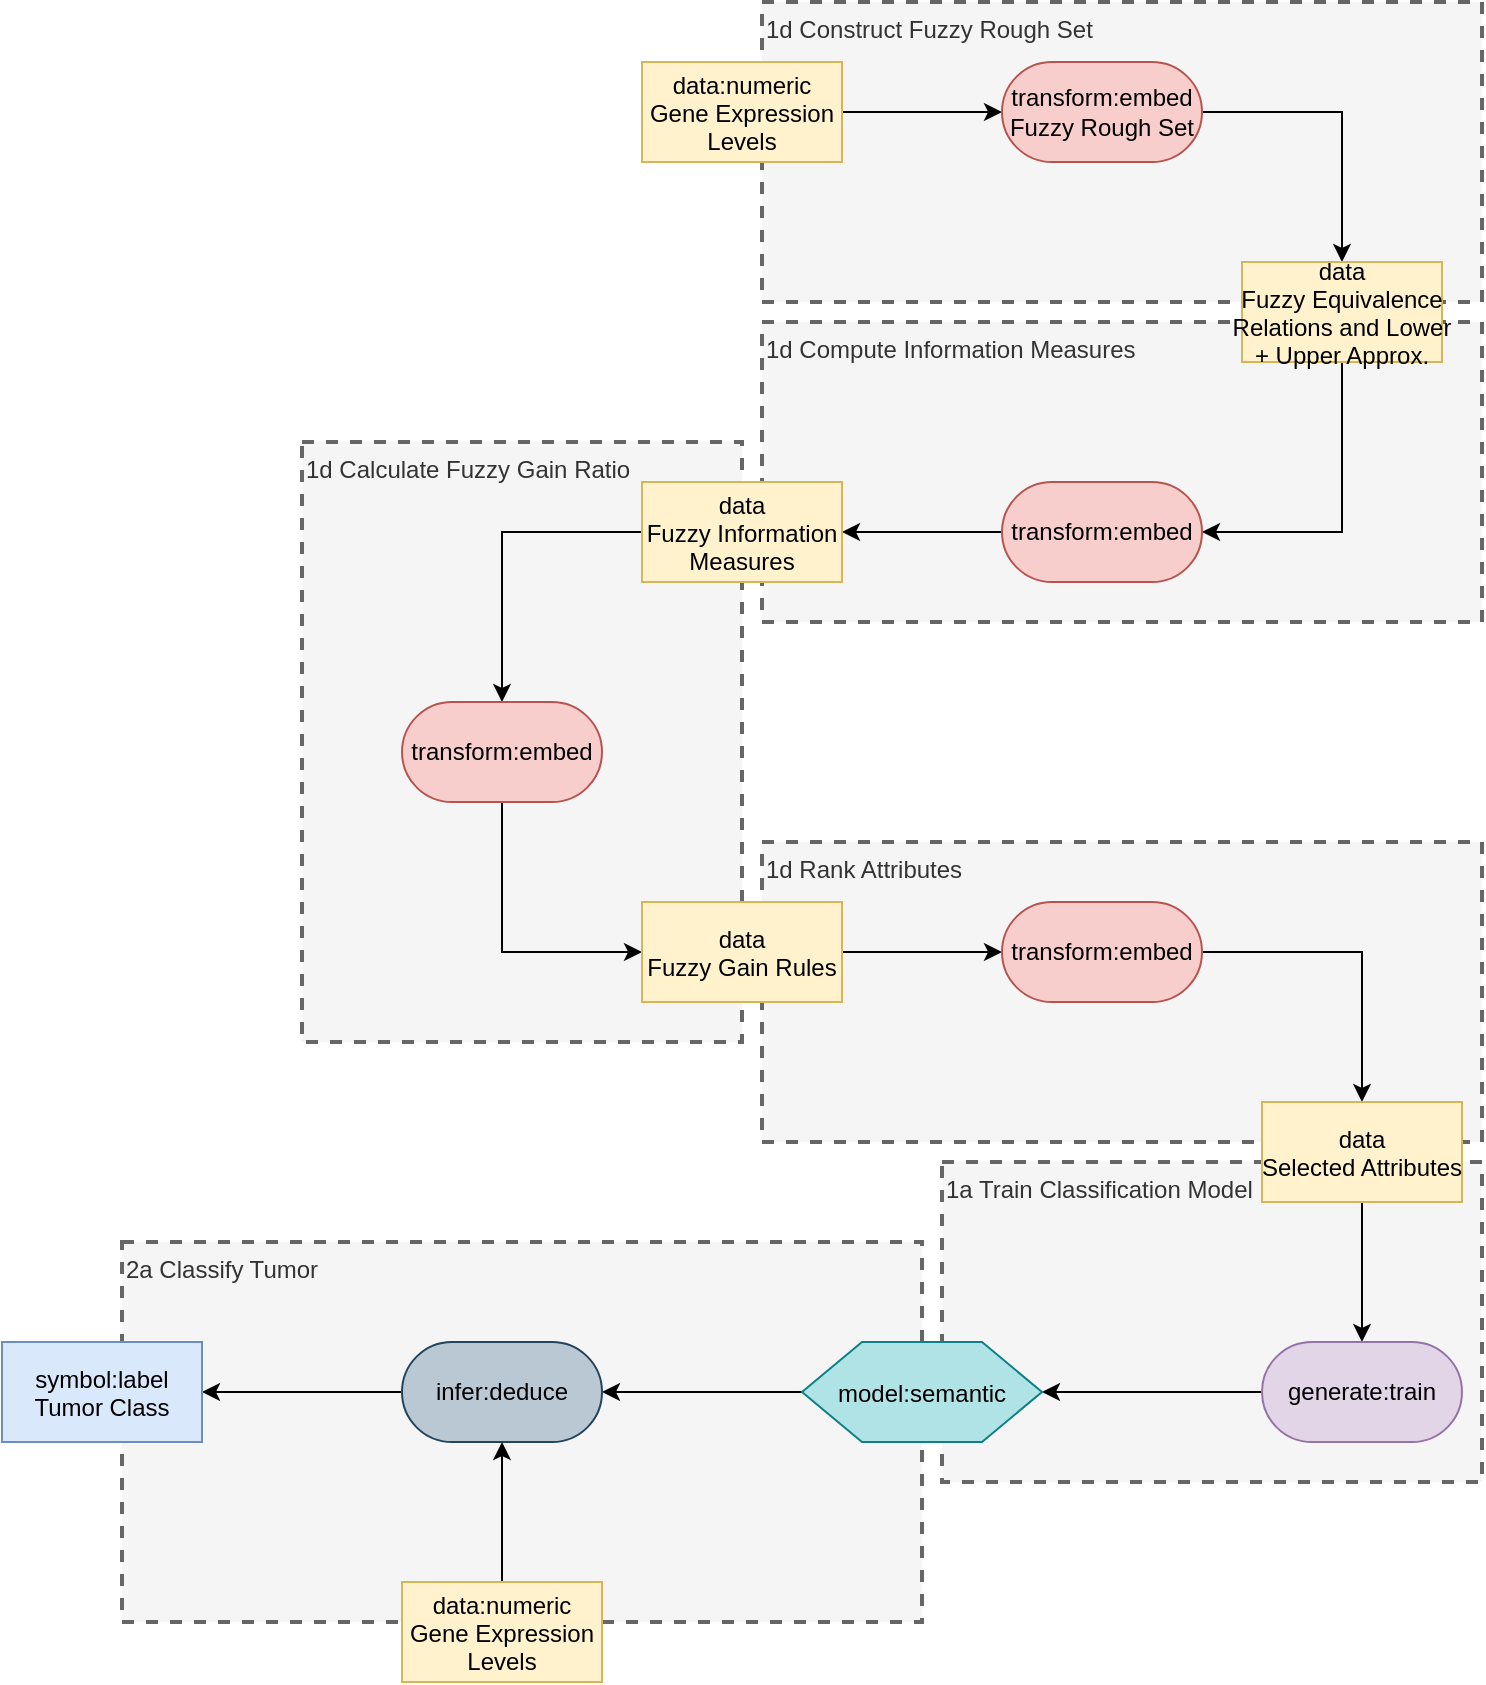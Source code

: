 <mxfile version="26.2.14">
  <diagram name="Page-1" id="HvZWRHoF5eh90NApOiEg">
    <mxGraphModel dx="1426" dy="871" grid="1" gridSize="10" guides="1" tooltips="1" connect="1" arrows="1" fold="1" page="1" pageScale="1" pageWidth="3300" pageHeight="4681" math="0" shadow="0">
      <root>
        <mxCell id="0" />
        <mxCell id="1" parent="0" />
        <mxCell id="gfQh-tQ6CZB3DAtU63jK-34" value="2a Classify Tumor" style="text;html=1;align=left;verticalAlign=top;whiteSpace=wrap;rounded=0;dashed=1;fillColor=#f5f5f5;fontColor=#333333;strokeColor=#666666;strokeWidth=2;" name="text" vertex="1" parent="1">
          <mxGeometry x="400" y="1020" width="400" height="190" as="geometry" />
        </mxCell>
        <mxCell id="gfQh-tQ6CZB3DAtU63jK-33" value="1a Train Classification Model" style="text;html=1;align=left;verticalAlign=top;whiteSpace=wrap;rounded=0;dashed=1;fillColor=#f5f5f5;fontColor=#333333;strokeColor=#666666;strokeWidth=2;" name="text" vertex="1" parent="1">
          <mxGeometry x="810" y="980" width="270" height="160" as="geometry" />
        </mxCell>
        <mxCell id="gfQh-tQ6CZB3DAtU63jK-32" value="1d Rank Attributes" style="text;html=1;align=left;verticalAlign=top;whiteSpace=wrap;rounded=0;dashed=1;fillColor=#f5f5f5;fontColor=#333333;strokeColor=#666666;strokeWidth=2;" name="text" vertex="1" parent="1">
          <mxGeometry x="720" y="820" width="360" height="150" as="geometry" />
        </mxCell>
        <mxCell id="gfQh-tQ6CZB3DAtU63jK-31" value="1d Calculate Fuzzy Gain Ratio" style="text;html=1;align=left;verticalAlign=top;whiteSpace=wrap;rounded=0;dashed=1;fillColor=#f5f5f5;fontColor=#333333;strokeColor=#666666;strokeWidth=2;" name="text" vertex="1" parent="1">
          <mxGeometry x="490" y="620" width="220" height="300" as="geometry" />
        </mxCell>
        <mxCell id="gfQh-tQ6CZB3DAtU63jK-30" value="1d Compute Information Measures" style="text;html=1;align=left;verticalAlign=top;whiteSpace=wrap;rounded=0;dashed=1;fillColor=#f5f5f5;fontColor=#333333;strokeColor=#666666;strokeWidth=2;" name="text" vertex="1" parent="1">
          <mxGeometry x="720" y="560" width="360" height="150" as="geometry" />
        </mxCell>
        <mxCell id="gfQh-tQ6CZB3DAtU63jK-29" value="1d Construct Fuzzy Rough Set" style="text;html=1;align=left;verticalAlign=top;whiteSpace=wrap;rounded=0;dashed=1;fillColor=#f5f5f5;fontColor=#333333;strokeColor=#666666;strokeWidth=2;" name="text" vertex="1" parent="1">
          <mxGeometry x="720" y="400" width="360" height="150" as="geometry" />
        </mxCell>
        <mxCell id="gfQh-tQ6CZB3DAtU63jK-3" style="edgeStyle=orthogonalEdgeStyle;rounded=0;orthogonalLoop=1;jettySize=auto;html=1;entryX=0;entryY=0.5;entryDx=0;entryDy=0;" edge="1" parent="1" source="gfQh-tQ6CZB3DAtU63jK-1" target="gfQh-tQ6CZB3DAtU63jK-2">
          <mxGeometry relative="1" as="geometry" />
        </mxCell>
        <mxCell id="gfQh-tQ6CZB3DAtU63jK-1" value="data:numeric&#xa;Gene Expression&#xa;Levels" style="rectangle;fillColor=#fff2cc;strokeColor=#d6b656;" name="data" vertex="1" parent="1">
          <mxGeometry x="660" y="430" width="100" height="50" as="geometry" />
        </mxCell>
        <mxCell id="gfQh-tQ6CZB3DAtU63jK-5" style="edgeStyle=orthogonalEdgeStyle;rounded=0;orthogonalLoop=1;jettySize=auto;html=1;entryX=0.5;entryY=0;entryDx=0;entryDy=0;" edge="1" parent="1" source="gfQh-tQ6CZB3DAtU63jK-2" target="gfQh-tQ6CZB3DAtU63jK-4">
          <mxGeometry relative="1" as="geometry" />
        </mxCell>
        <mxCell id="gfQh-tQ6CZB3DAtU63jK-2" value="&lt;div&gt;transform:embed&lt;/div&gt;&lt;div&gt;Fuzzy Rough Set&lt;/div&gt;" style="rounded=1;whiteSpace=wrap;html=1;arcSize=50;fillColor=#f8cecc;strokeColor=#b85450;" name="transform" vertex="1" parent="1">
          <mxGeometry x="840" y="430" width="100" height="50" as="geometry" />
        </mxCell>
        <mxCell id="gfQh-tQ6CZB3DAtU63jK-7" style="edgeStyle=orthogonalEdgeStyle;rounded=0;orthogonalLoop=1;jettySize=auto;html=1;exitX=0.5;exitY=1;exitDx=0;exitDy=0;entryX=1;entryY=0.5;entryDx=0;entryDy=0;" edge="1" parent="1" source="gfQh-tQ6CZB3DAtU63jK-4" target="gfQh-tQ6CZB3DAtU63jK-6">
          <mxGeometry relative="1" as="geometry" />
        </mxCell>
        <mxCell id="gfQh-tQ6CZB3DAtU63jK-4" value="data&#xa;Fuzzy Equivalence&#xa;Relations and Lower&#xa;+ Upper Approx." style="rectangle;fillColor=#fff2cc;strokeColor=#d6b656;" name="data" vertex="1" parent="1">
          <mxGeometry x="960" y="530" width="100" height="50" as="geometry" />
        </mxCell>
        <mxCell id="gfQh-tQ6CZB3DAtU63jK-9" style="edgeStyle=orthogonalEdgeStyle;rounded=0;orthogonalLoop=1;jettySize=auto;html=1;exitX=0;exitY=0.5;exitDx=0;exitDy=0;entryX=1;entryY=0.5;entryDx=0;entryDy=0;" edge="1" parent="1" source="gfQh-tQ6CZB3DAtU63jK-6" target="gfQh-tQ6CZB3DAtU63jK-8">
          <mxGeometry relative="1" as="geometry" />
        </mxCell>
        <mxCell id="gfQh-tQ6CZB3DAtU63jK-6" value="transform:embed" style="rounded=1;whiteSpace=wrap;html=1;arcSize=50;fillColor=#f8cecc;strokeColor=#b85450;" name="transform" vertex="1" parent="1">
          <mxGeometry x="840" y="640" width="100" height="50" as="geometry" />
        </mxCell>
        <mxCell id="gfQh-tQ6CZB3DAtU63jK-11" style="edgeStyle=orthogonalEdgeStyle;rounded=0;orthogonalLoop=1;jettySize=auto;html=1;entryX=0.5;entryY=0;entryDx=0;entryDy=0;" edge="1" parent="1" source="gfQh-tQ6CZB3DAtU63jK-8" target="gfQh-tQ6CZB3DAtU63jK-10">
          <mxGeometry relative="1" as="geometry" />
        </mxCell>
        <mxCell id="gfQh-tQ6CZB3DAtU63jK-8" value="data&#xa;Fuzzy Information&#xa;Measures" style="rectangle;fillColor=#fff2cc;strokeColor=#d6b656;" name="data" vertex="1" parent="1">
          <mxGeometry x="660" y="640" width="100" height="50" as="geometry" />
        </mxCell>
        <mxCell id="gfQh-tQ6CZB3DAtU63jK-13" style="edgeStyle=orthogonalEdgeStyle;rounded=0;orthogonalLoop=1;jettySize=auto;html=1;exitX=0.5;exitY=1;exitDx=0;exitDy=0;entryX=0;entryY=0.5;entryDx=0;entryDy=0;" edge="1" parent="1" source="gfQh-tQ6CZB3DAtU63jK-10" target="gfQh-tQ6CZB3DAtU63jK-12">
          <mxGeometry relative="1" as="geometry" />
        </mxCell>
        <mxCell id="gfQh-tQ6CZB3DAtU63jK-10" value="transform:embed" style="rounded=1;whiteSpace=wrap;html=1;arcSize=50;fillColor=#f8cecc;strokeColor=#b85450;" name="transform" vertex="1" parent="1">
          <mxGeometry x="540" y="750" width="100" height="50" as="geometry" />
        </mxCell>
        <mxCell id="gfQh-tQ6CZB3DAtU63jK-15" style="edgeStyle=orthogonalEdgeStyle;rounded=0;orthogonalLoop=1;jettySize=auto;html=1;exitX=1;exitY=0.5;exitDx=0;exitDy=0;entryX=0;entryY=0.5;entryDx=0;entryDy=0;" edge="1" parent="1" source="gfQh-tQ6CZB3DAtU63jK-12" target="gfQh-tQ6CZB3DAtU63jK-14">
          <mxGeometry relative="1" as="geometry" />
        </mxCell>
        <mxCell id="gfQh-tQ6CZB3DAtU63jK-12" value="data&#xa;Fuzzy Gain Rules" style="rectangle;fillColor=#fff2cc;strokeColor=#d6b656;" name="data" vertex="1" parent="1">
          <mxGeometry x="660" y="850" width="100" height="50" as="geometry" />
        </mxCell>
        <mxCell id="gfQh-tQ6CZB3DAtU63jK-17" style="edgeStyle=orthogonalEdgeStyle;rounded=0;orthogonalLoop=1;jettySize=auto;html=1;entryX=0.5;entryY=0;entryDx=0;entryDy=0;" edge="1" parent="1" source="gfQh-tQ6CZB3DAtU63jK-14" target="gfQh-tQ6CZB3DAtU63jK-16">
          <mxGeometry relative="1" as="geometry" />
        </mxCell>
        <mxCell id="gfQh-tQ6CZB3DAtU63jK-14" value="transform:embed" style="rounded=1;whiteSpace=wrap;html=1;arcSize=50;fillColor=#f8cecc;strokeColor=#b85450;" name="transform" vertex="1" parent="1">
          <mxGeometry x="840" y="850" width="100" height="50" as="geometry" />
        </mxCell>
        <mxCell id="gfQh-tQ6CZB3DAtU63jK-20" style="edgeStyle=orthogonalEdgeStyle;rounded=0;orthogonalLoop=1;jettySize=auto;html=1;exitX=0.5;exitY=1;exitDx=0;exitDy=0;entryX=0.5;entryY=0;entryDx=0;entryDy=0;" edge="1" parent="1" source="gfQh-tQ6CZB3DAtU63jK-16" target="gfQh-tQ6CZB3DAtU63jK-19">
          <mxGeometry relative="1" as="geometry" />
        </mxCell>
        <mxCell id="gfQh-tQ6CZB3DAtU63jK-16" value="data&#xa;Selected Attributes" style="rectangle;fillColor=#fff2cc;strokeColor=#d6b656;" name="data" vertex="1" parent="1">
          <mxGeometry x="970" y="950" width="100" height="50" as="geometry" />
        </mxCell>
        <mxCell id="gfQh-tQ6CZB3DAtU63jK-22" style="edgeStyle=orthogonalEdgeStyle;rounded=0;orthogonalLoop=1;jettySize=auto;html=1;exitX=0;exitY=0.5;exitDx=0;exitDy=0;entryX=1;entryY=0.5;entryDx=0;entryDy=0;" edge="1" parent="1" source="gfQh-tQ6CZB3DAtU63jK-19" target="gfQh-tQ6CZB3DAtU63jK-21">
          <mxGeometry relative="1" as="geometry" />
        </mxCell>
        <mxCell id="gfQh-tQ6CZB3DAtU63jK-19" value="generate:train" style="rounded=1;whiteSpace=wrap;html=1;arcSize=50;fillColor=#e1d5e7;strokeColor=#9673a6;" name="generate:train" vertex="1" parent="1">
          <mxGeometry x="970" y="1070" width="100" height="50" as="geometry" />
        </mxCell>
        <mxCell id="gfQh-tQ6CZB3DAtU63jK-24" style="edgeStyle=orthogonalEdgeStyle;rounded=0;orthogonalLoop=1;jettySize=auto;html=1;exitX=0;exitY=0.5;exitDx=0;exitDy=0;entryX=1;entryY=0.5;entryDx=0;entryDy=0;" edge="1" parent="1" source="gfQh-tQ6CZB3DAtU63jK-21" target="gfQh-tQ6CZB3DAtU63jK-23">
          <mxGeometry relative="1" as="geometry" />
        </mxCell>
        <mxCell id="gfQh-tQ6CZB3DAtU63jK-21" value="model:semantic" style="shape=hexagon;perimeter=hexagonPerimeter2;fillColor=#b0e3e6;strokeColor=#0e8088;" name="model" vertex="1" parent="1">
          <mxGeometry x="740" y="1070" width="120" height="50" as="geometry" />
        </mxCell>
        <mxCell id="gfQh-tQ6CZB3DAtU63jK-26" style="edgeStyle=orthogonalEdgeStyle;rounded=0;orthogonalLoop=1;jettySize=auto;html=1;entryX=1;entryY=0.5;entryDx=0;entryDy=0;" edge="1" parent="1" source="gfQh-tQ6CZB3DAtU63jK-23" target="gfQh-tQ6CZB3DAtU63jK-25">
          <mxGeometry relative="1" as="geometry" />
        </mxCell>
        <mxCell id="gfQh-tQ6CZB3DAtU63jK-23" value="infer:deduce" style="rounded=1;whiteSpace=wrap;html=1;arcSize=50;fillColor=#bac8d3;strokeColor=#23445d;" name="infer:deduce" vertex="1" parent="1">
          <mxGeometry x="540" y="1070" width="100" height="50" as="geometry" />
        </mxCell>
        <mxCell id="gfQh-tQ6CZB3DAtU63jK-25" value="symbol:label&#xa;Tumor Class" style="rectangle;fillColor=#dae8fc;strokeColor=#6c8ebf;" name="symbol" vertex="1" parent="1">
          <mxGeometry x="340" y="1070" width="100" height="50" as="geometry" />
        </mxCell>
        <mxCell id="gfQh-tQ6CZB3DAtU63jK-28" style="edgeStyle=orthogonalEdgeStyle;rounded=0;orthogonalLoop=1;jettySize=auto;html=1;entryX=0.5;entryY=1;entryDx=0;entryDy=0;" edge="1" parent="1" source="gfQh-tQ6CZB3DAtU63jK-27" target="gfQh-tQ6CZB3DAtU63jK-23">
          <mxGeometry relative="1" as="geometry" />
        </mxCell>
        <mxCell id="gfQh-tQ6CZB3DAtU63jK-27" value="data:numeric&#xa;Gene Expression&#xa;Levels" style="rectangle;fillColor=#fff2cc;strokeColor=#d6b656;" name="data" vertex="1" parent="1">
          <mxGeometry x="540" y="1190" width="100" height="50" as="geometry" />
        </mxCell>
      </root>
    </mxGraphModel>
  </diagram>
</mxfile>
